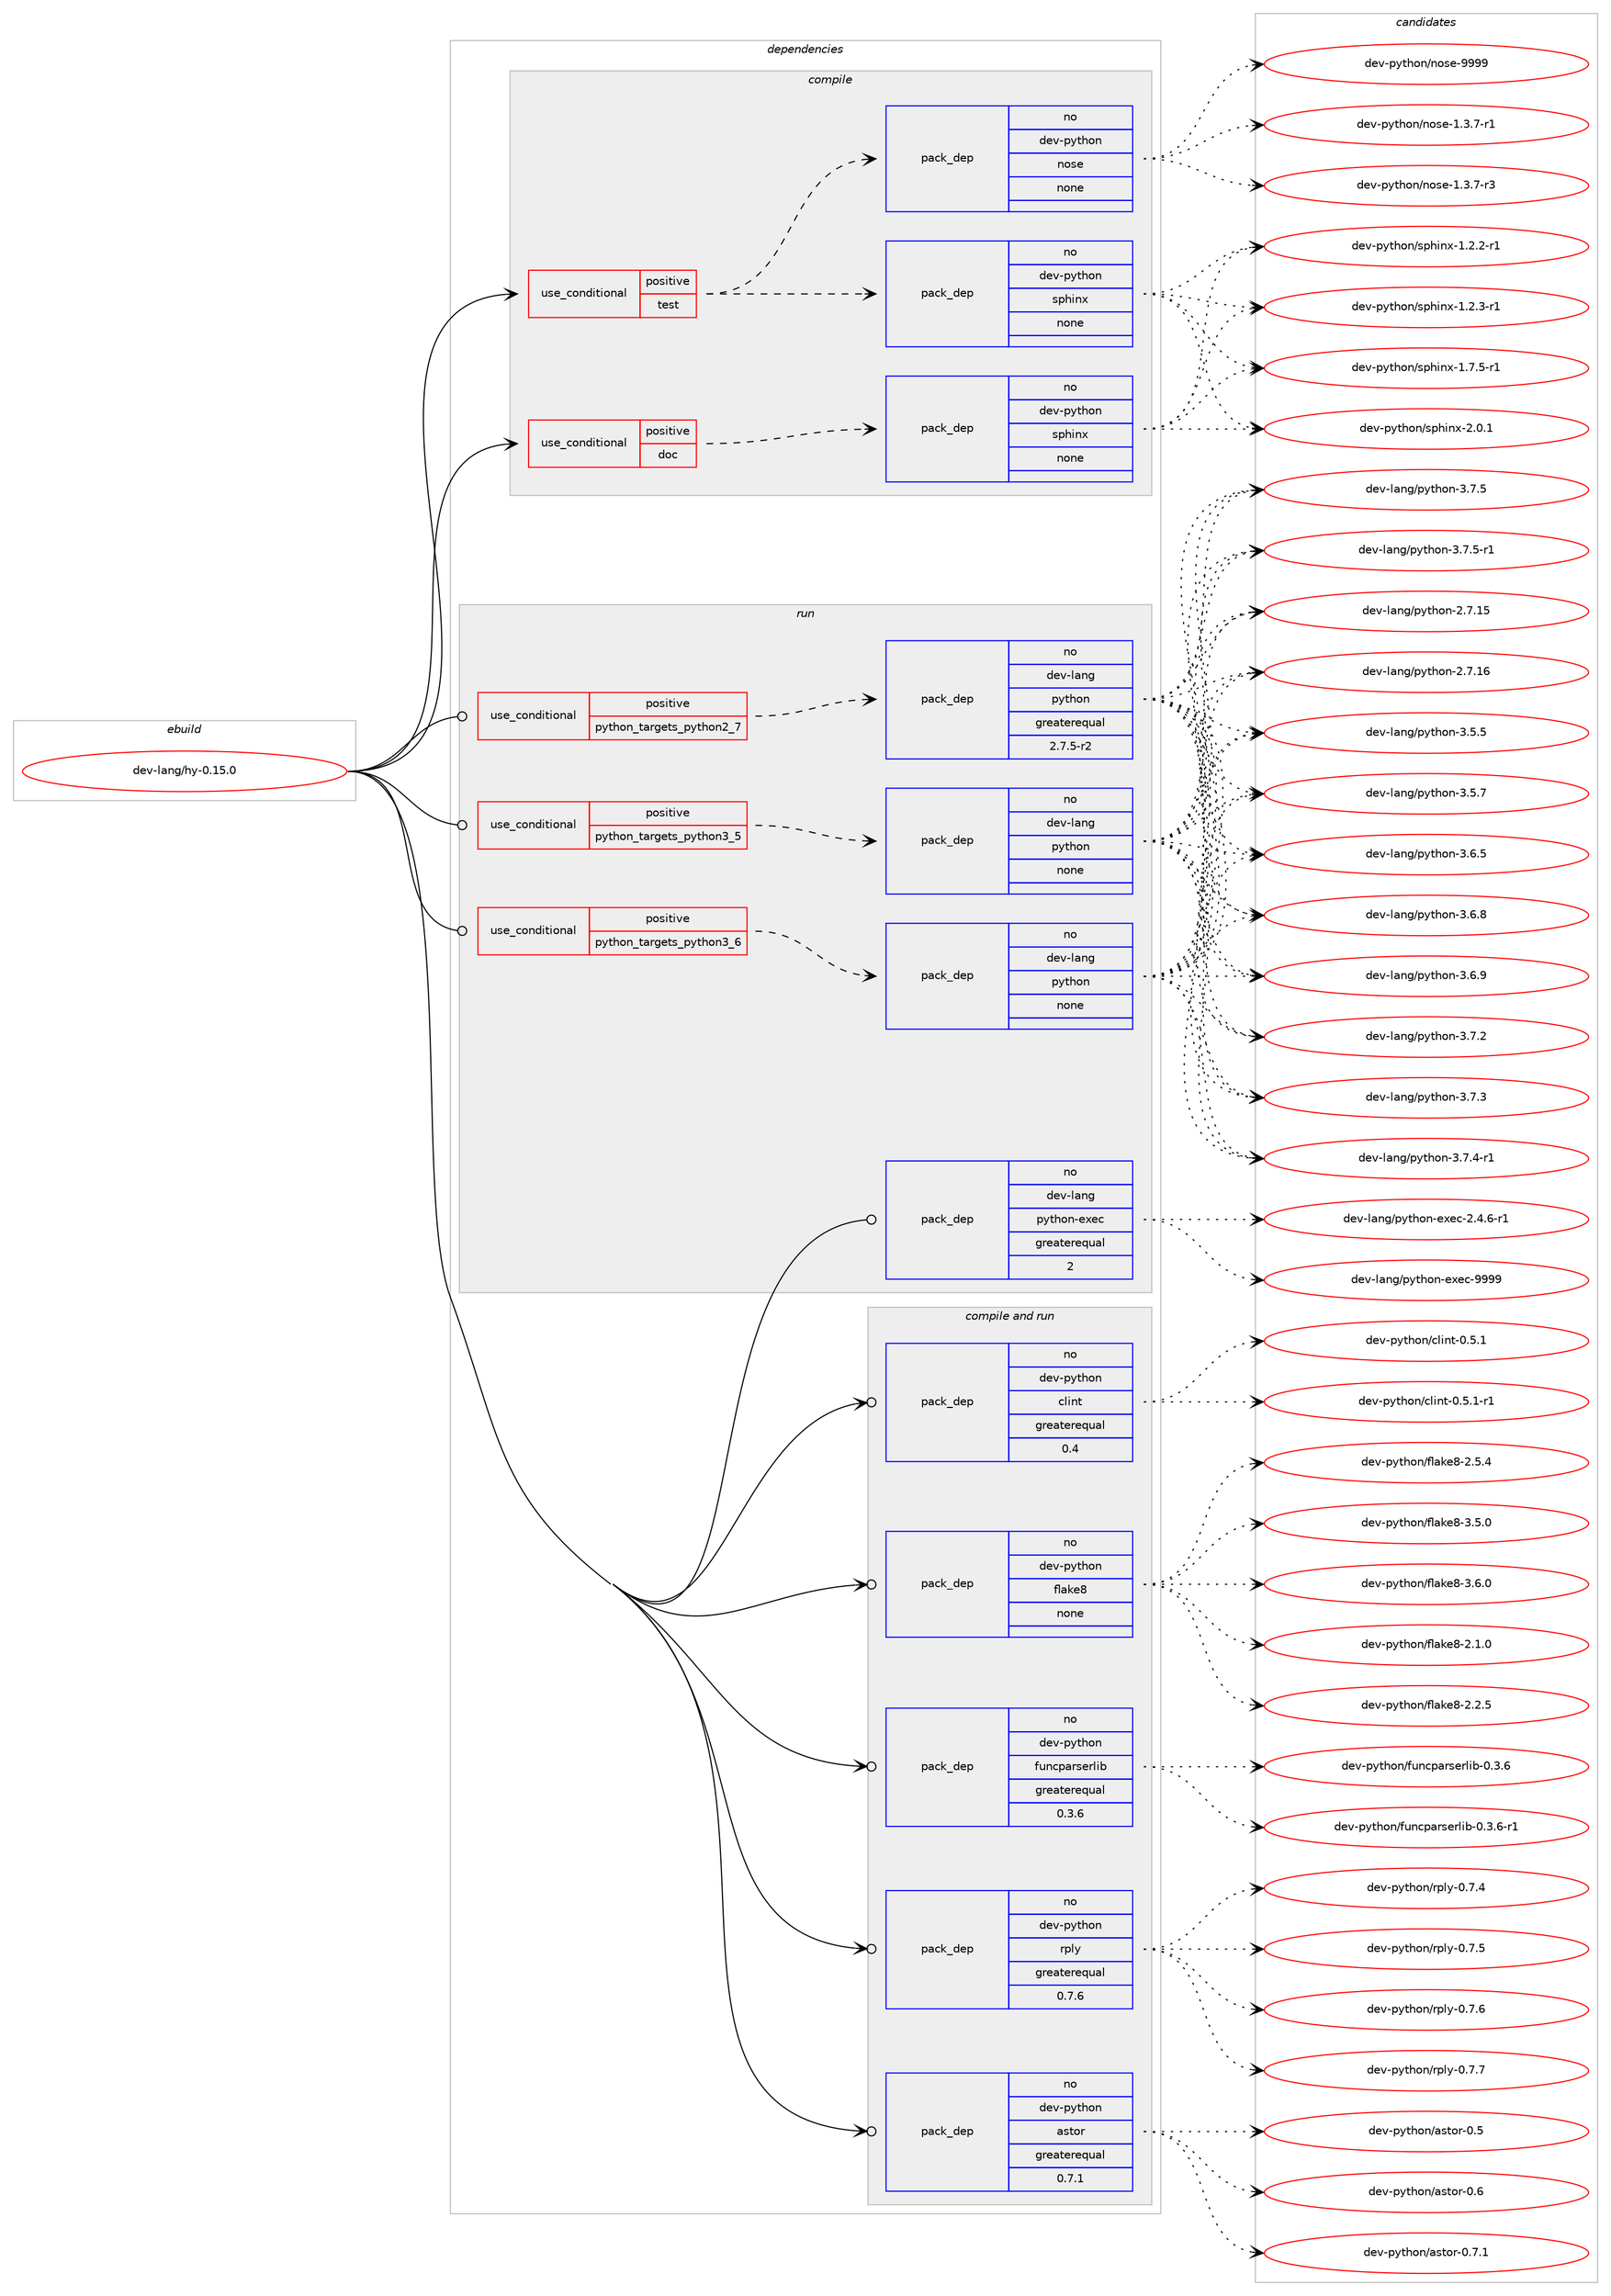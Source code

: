 digraph prolog {

# *************
# Graph options
# *************

newrank=true;
concentrate=true;
compound=true;
graph [rankdir=LR,fontname=Helvetica,fontsize=10,ranksep=1.5];#, ranksep=2.5, nodesep=0.2];
edge  [arrowhead=vee];
node  [fontname=Helvetica,fontsize=10];

# **********
# The ebuild
# **********

subgraph cluster_leftcol {
color=gray;
rank=same;
label=<<i>ebuild</i>>;
id [label="dev-lang/hy-0.15.0", color=red, width=4, href="../dev-lang/hy-0.15.0.svg"];
}

# ****************
# The dependencies
# ****************

subgraph cluster_midcol {
color=gray;
label=<<i>dependencies</i>>;
subgraph cluster_compile {
fillcolor="#eeeeee";
style=filled;
label=<<i>compile</i>>;
subgraph cond129846 {
dependency558405 [label=<<TABLE BORDER="0" CELLBORDER="1" CELLSPACING="0" CELLPADDING="4"><TR><TD ROWSPAN="3" CELLPADDING="10">use_conditional</TD></TR><TR><TD>positive</TD></TR><TR><TD>doc</TD></TR></TABLE>>, shape=none, color=red];
subgraph pack417345 {
dependency558406 [label=<<TABLE BORDER="0" CELLBORDER="1" CELLSPACING="0" CELLPADDING="4" WIDTH="220"><TR><TD ROWSPAN="6" CELLPADDING="30">pack_dep</TD></TR><TR><TD WIDTH="110">no</TD></TR><TR><TD>dev-python</TD></TR><TR><TD>sphinx</TD></TR><TR><TD>none</TD></TR><TR><TD></TD></TR></TABLE>>, shape=none, color=blue];
}
dependency558405:e -> dependency558406:w [weight=20,style="dashed",arrowhead="vee"];
}
id:e -> dependency558405:w [weight=20,style="solid",arrowhead="vee"];
subgraph cond129847 {
dependency558407 [label=<<TABLE BORDER="0" CELLBORDER="1" CELLSPACING="0" CELLPADDING="4"><TR><TD ROWSPAN="3" CELLPADDING="10">use_conditional</TD></TR><TR><TD>positive</TD></TR><TR><TD>test</TD></TR></TABLE>>, shape=none, color=red];
subgraph pack417346 {
dependency558408 [label=<<TABLE BORDER="0" CELLBORDER="1" CELLSPACING="0" CELLPADDING="4" WIDTH="220"><TR><TD ROWSPAN="6" CELLPADDING="30">pack_dep</TD></TR><TR><TD WIDTH="110">no</TD></TR><TR><TD>dev-python</TD></TR><TR><TD>nose</TD></TR><TR><TD>none</TD></TR><TR><TD></TD></TR></TABLE>>, shape=none, color=blue];
}
dependency558407:e -> dependency558408:w [weight=20,style="dashed",arrowhead="vee"];
subgraph pack417347 {
dependency558409 [label=<<TABLE BORDER="0" CELLBORDER="1" CELLSPACING="0" CELLPADDING="4" WIDTH="220"><TR><TD ROWSPAN="6" CELLPADDING="30">pack_dep</TD></TR><TR><TD WIDTH="110">no</TD></TR><TR><TD>dev-python</TD></TR><TR><TD>sphinx</TD></TR><TR><TD>none</TD></TR><TR><TD></TD></TR></TABLE>>, shape=none, color=blue];
}
dependency558407:e -> dependency558409:w [weight=20,style="dashed",arrowhead="vee"];
}
id:e -> dependency558407:w [weight=20,style="solid",arrowhead="vee"];
}
subgraph cluster_compileandrun {
fillcolor="#eeeeee";
style=filled;
label=<<i>compile and run</i>>;
subgraph pack417348 {
dependency558410 [label=<<TABLE BORDER="0" CELLBORDER="1" CELLSPACING="0" CELLPADDING="4" WIDTH="220"><TR><TD ROWSPAN="6" CELLPADDING="30">pack_dep</TD></TR><TR><TD WIDTH="110">no</TD></TR><TR><TD>dev-python</TD></TR><TR><TD>astor</TD></TR><TR><TD>greaterequal</TD></TR><TR><TD>0.7.1</TD></TR></TABLE>>, shape=none, color=blue];
}
id:e -> dependency558410:w [weight=20,style="solid",arrowhead="odotvee"];
subgraph pack417349 {
dependency558411 [label=<<TABLE BORDER="0" CELLBORDER="1" CELLSPACING="0" CELLPADDING="4" WIDTH="220"><TR><TD ROWSPAN="6" CELLPADDING="30">pack_dep</TD></TR><TR><TD WIDTH="110">no</TD></TR><TR><TD>dev-python</TD></TR><TR><TD>clint</TD></TR><TR><TD>greaterequal</TD></TR><TR><TD>0.4</TD></TR></TABLE>>, shape=none, color=blue];
}
id:e -> dependency558411:w [weight=20,style="solid",arrowhead="odotvee"];
subgraph pack417350 {
dependency558412 [label=<<TABLE BORDER="0" CELLBORDER="1" CELLSPACING="0" CELLPADDING="4" WIDTH="220"><TR><TD ROWSPAN="6" CELLPADDING="30">pack_dep</TD></TR><TR><TD WIDTH="110">no</TD></TR><TR><TD>dev-python</TD></TR><TR><TD>flake8</TD></TR><TR><TD>none</TD></TR><TR><TD></TD></TR></TABLE>>, shape=none, color=blue];
}
id:e -> dependency558412:w [weight=20,style="solid",arrowhead="odotvee"];
subgraph pack417351 {
dependency558413 [label=<<TABLE BORDER="0" CELLBORDER="1" CELLSPACING="0" CELLPADDING="4" WIDTH="220"><TR><TD ROWSPAN="6" CELLPADDING="30">pack_dep</TD></TR><TR><TD WIDTH="110">no</TD></TR><TR><TD>dev-python</TD></TR><TR><TD>funcparserlib</TD></TR><TR><TD>greaterequal</TD></TR><TR><TD>0.3.6</TD></TR></TABLE>>, shape=none, color=blue];
}
id:e -> dependency558413:w [weight=20,style="solid",arrowhead="odotvee"];
subgraph pack417352 {
dependency558414 [label=<<TABLE BORDER="0" CELLBORDER="1" CELLSPACING="0" CELLPADDING="4" WIDTH="220"><TR><TD ROWSPAN="6" CELLPADDING="30">pack_dep</TD></TR><TR><TD WIDTH="110">no</TD></TR><TR><TD>dev-python</TD></TR><TR><TD>rply</TD></TR><TR><TD>greaterequal</TD></TR><TR><TD>0.7.6</TD></TR></TABLE>>, shape=none, color=blue];
}
id:e -> dependency558414:w [weight=20,style="solid",arrowhead="odotvee"];
}
subgraph cluster_run {
fillcolor="#eeeeee";
style=filled;
label=<<i>run</i>>;
subgraph cond129848 {
dependency558415 [label=<<TABLE BORDER="0" CELLBORDER="1" CELLSPACING="0" CELLPADDING="4"><TR><TD ROWSPAN="3" CELLPADDING="10">use_conditional</TD></TR><TR><TD>positive</TD></TR><TR><TD>python_targets_python2_7</TD></TR></TABLE>>, shape=none, color=red];
subgraph pack417353 {
dependency558416 [label=<<TABLE BORDER="0" CELLBORDER="1" CELLSPACING="0" CELLPADDING="4" WIDTH="220"><TR><TD ROWSPAN="6" CELLPADDING="30">pack_dep</TD></TR><TR><TD WIDTH="110">no</TD></TR><TR><TD>dev-lang</TD></TR><TR><TD>python</TD></TR><TR><TD>greaterequal</TD></TR><TR><TD>2.7.5-r2</TD></TR></TABLE>>, shape=none, color=blue];
}
dependency558415:e -> dependency558416:w [weight=20,style="dashed",arrowhead="vee"];
}
id:e -> dependency558415:w [weight=20,style="solid",arrowhead="odot"];
subgraph cond129849 {
dependency558417 [label=<<TABLE BORDER="0" CELLBORDER="1" CELLSPACING="0" CELLPADDING="4"><TR><TD ROWSPAN="3" CELLPADDING="10">use_conditional</TD></TR><TR><TD>positive</TD></TR><TR><TD>python_targets_python3_5</TD></TR></TABLE>>, shape=none, color=red];
subgraph pack417354 {
dependency558418 [label=<<TABLE BORDER="0" CELLBORDER="1" CELLSPACING="0" CELLPADDING="4" WIDTH="220"><TR><TD ROWSPAN="6" CELLPADDING="30">pack_dep</TD></TR><TR><TD WIDTH="110">no</TD></TR><TR><TD>dev-lang</TD></TR><TR><TD>python</TD></TR><TR><TD>none</TD></TR><TR><TD></TD></TR></TABLE>>, shape=none, color=blue];
}
dependency558417:e -> dependency558418:w [weight=20,style="dashed",arrowhead="vee"];
}
id:e -> dependency558417:w [weight=20,style="solid",arrowhead="odot"];
subgraph cond129850 {
dependency558419 [label=<<TABLE BORDER="0" CELLBORDER="1" CELLSPACING="0" CELLPADDING="4"><TR><TD ROWSPAN="3" CELLPADDING="10">use_conditional</TD></TR><TR><TD>positive</TD></TR><TR><TD>python_targets_python3_6</TD></TR></TABLE>>, shape=none, color=red];
subgraph pack417355 {
dependency558420 [label=<<TABLE BORDER="0" CELLBORDER="1" CELLSPACING="0" CELLPADDING="4" WIDTH="220"><TR><TD ROWSPAN="6" CELLPADDING="30">pack_dep</TD></TR><TR><TD WIDTH="110">no</TD></TR><TR><TD>dev-lang</TD></TR><TR><TD>python</TD></TR><TR><TD>none</TD></TR><TR><TD></TD></TR></TABLE>>, shape=none, color=blue];
}
dependency558419:e -> dependency558420:w [weight=20,style="dashed",arrowhead="vee"];
}
id:e -> dependency558419:w [weight=20,style="solid",arrowhead="odot"];
subgraph pack417356 {
dependency558421 [label=<<TABLE BORDER="0" CELLBORDER="1" CELLSPACING="0" CELLPADDING="4" WIDTH="220"><TR><TD ROWSPAN="6" CELLPADDING="30">pack_dep</TD></TR><TR><TD WIDTH="110">no</TD></TR><TR><TD>dev-lang</TD></TR><TR><TD>python-exec</TD></TR><TR><TD>greaterequal</TD></TR><TR><TD>2</TD></TR></TABLE>>, shape=none, color=blue];
}
id:e -> dependency558421:w [weight=20,style="solid",arrowhead="odot"];
}
}

# **************
# The candidates
# **************

subgraph cluster_choices {
rank=same;
color=gray;
label=<<i>candidates</i>>;

subgraph choice417345 {
color=black;
nodesep=1;
choice10010111845112121116104111110471151121041051101204549465046504511449 [label="dev-python/sphinx-1.2.2-r1", color=red, width=4,href="../dev-python/sphinx-1.2.2-r1.svg"];
choice10010111845112121116104111110471151121041051101204549465046514511449 [label="dev-python/sphinx-1.2.3-r1", color=red, width=4,href="../dev-python/sphinx-1.2.3-r1.svg"];
choice10010111845112121116104111110471151121041051101204549465546534511449 [label="dev-python/sphinx-1.7.5-r1", color=red, width=4,href="../dev-python/sphinx-1.7.5-r1.svg"];
choice1001011184511212111610411111047115112104105110120455046484649 [label="dev-python/sphinx-2.0.1", color=red, width=4,href="../dev-python/sphinx-2.0.1.svg"];
dependency558406:e -> choice10010111845112121116104111110471151121041051101204549465046504511449:w [style=dotted,weight="100"];
dependency558406:e -> choice10010111845112121116104111110471151121041051101204549465046514511449:w [style=dotted,weight="100"];
dependency558406:e -> choice10010111845112121116104111110471151121041051101204549465546534511449:w [style=dotted,weight="100"];
dependency558406:e -> choice1001011184511212111610411111047115112104105110120455046484649:w [style=dotted,weight="100"];
}
subgraph choice417346 {
color=black;
nodesep=1;
choice10010111845112121116104111110471101111151014549465146554511449 [label="dev-python/nose-1.3.7-r1", color=red, width=4,href="../dev-python/nose-1.3.7-r1.svg"];
choice10010111845112121116104111110471101111151014549465146554511451 [label="dev-python/nose-1.3.7-r3", color=red, width=4,href="../dev-python/nose-1.3.7-r3.svg"];
choice10010111845112121116104111110471101111151014557575757 [label="dev-python/nose-9999", color=red, width=4,href="../dev-python/nose-9999.svg"];
dependency558408:e -> choice10010111845112121116104111110471101111151014549465146554511449:w [style=dotted,weight="100"];
dependency558408:e -> choice10010111845112121116104111110471101111151014549465146554511451:w [style=dotted,weight="100"];
dependency558408:e -> choice10010111845112121116104111110471101111151014557575757:w [style=dotted,weight="100"];
}
subgraph choice417347 {
color=black;
nodesep=1;
choice10010111845112121116104111110471151121041051101204549465046504511449 [label="dev-python/sphinx-1.2.2-r1", color=red, width=4,href="../dev-python/sphinx-1.2.2-r1.svg"];
choice10010111845112121116104111110471151121041051101204549465046514511449 [label="dev-python/sphinx-1.2.3-r1", color=red, width=4,href="../dev-python/sphinx-1.2.3-r1.svg"];
choice10010111845112121116104111110471151121041051101204549465546534511449 [label="dev-python/sphinx-1.7.5-r1", color=red, width=4,href="../dev-python/sphinx-1.7.5-r1.svg"];
choice1001011184511212111610411111047115112104105110120455046484649 [label="dev-python/sphinx-2.0.1", color=red, width=4,href="../dev-python/sphinx-2.0.1.svg"];
dependency558409:e -> choice10010111845112121116104111110471151121041051101204549465046504511449:w [style=dotted,weight="100"];
dependency558409:e -> choice10010111845112121116104111110471151121041051101204549465046514511449:w [style=dotted,weight="100"];
dependency558409:e -> choice10010111845112121116104111110471151121041051101204549465546534511449:w [style=dotted,weight="100"];
dependency558409:e -> choice1001011184511212111610411111047115112104105110120455046484649:w [style=dotted,weight="100"];
}
subgraph choice417348 {
color=black;
nodesep=1;
choice10010111845112121116104111110479711511611111445484653 [label="dev-python/astor-0.5", color=red, width=4,href="../dev-python/astor-0.5.svg"];
choice10010111845112121116104111110479711511611111445484654 [label="dev-python/astor-0.6", color=red, width=4,href="../dev-python/astor-0.6.svg"];
choice100101118451121211161041111104797115116111114454846554649 [label="dev-python/astor-0.7.1", color=red, width=4,href="../dev-python/astor-0.7.1.svg"];
dependency558410:e -> choice10010111845112121116104111110479711511611111445484653:w [style=dotted,weight="100"];
dependency558410:e -> choice10010111845112121116104111110479711511611111445484654:w [style=dotted,weight="100"];
dependency558410:e -> choice100101118451121211161041111104797115116111114454846554649:w [style=dotted,weight="100"];
}
subgraph choice417349 {
color=black;
nodesep=1;
choice100101118451121211161041111104799108105110116454846534649 [label="dev-python/clint-0.5.1", color=red, width=4,href="../dev-python/clint-0.5.1.svg"];
choice1001011184511212111610411111047991081051101164548465346494511449 [label="dev-python/clint-0.5.1-r1", color=red, width=4,href="../dev-python/clint-0.5.1-r1.svg"];
dependency558411:e -> choice100101118451121211161041111104799108105110116454846534649:w [style=dotted,weight="100"];
dependency558411:e -> choice1001011184511212111610411111047991081051101164548465346494511449:w [style=dotted,weight="100"];
}
subgraph choice417350 {
color=black;
nodesep=1;
choice10010111845112121116104111110471021089710710156455046494648 [label="dev-python/flake8-2.1.0", color=red, width=4,href="../dev-python/flake8-2.1.0.svg"];
choice10010111845112121116104111110471021089710710156455046504653 [label="dev-python/flake8-2.2.5", color=red, width=4,href="../dev-python/flake8-2.2.5.svg"];
choice10010111845112121116104111110471021089710710156455046534652 [label="dev-python/flake8-2.5.4", color=red, width=4,href="../dev-python/flake8-2.5.4.svg"];
choice10010111845112121116104111110471021089710710156455146534648 [label="dev-python/flake8-3.5.0", color=red, width=4,href="../dev-python/flake8-3.5.0.svg"];
choice10010111845112121116104111110471021089710710156455146544648 [label="dev-python/flake8-3.6.0", color=red, width=4,href="../dev-python/flake8-3.6.0.svg"];
dependency558412:e -> choice10010111845112121116104111110471021089710710156455046494648:w [style=dotted,weight="100"];
dependency558412:e -> choice10010111845112121116104111110471021089710710156455046504653:w [style=dotted,weight="100"];
dependency558412:e -> choice10010111845112121116104111110471021089710710156455046534652:w [style=dotted,weight="100"];
dependency558412:e -> choice10010111845112121116104111110471021089710710156455146534648:w [style=dotted,weight="100"];
dependency558412:e -> choice10010111845112121116104111110471021089710710156455146544648:w [style=dotted,weight="100"];
}
subgraph choice417351 {
color=black;
nodesep=1;
choice1001011184511212111610411111047102117110991129711411510111410810598454846514654 [label="dev-python/funcparserlib-0.3.6", color=red, width=4,href="../dev-python/funcparserlib-0.3.6.svg"];
choice10010111845112121116104111110471021171109911297114115101114108105984548465146544511449 [label="dev-python/funcparserlib-0.3.6-r1", color=red, width=4,href="../dev-python/funcparserlib-0.3.6-r1.svg"];
dependency558413:e -> choice1001011184511212111610411111047102117110991129711411510111410810598454846514654:w [style=dotted,weight="100"];
dependency558413:e -> choice10010111845112121116104111110471021171109911297114115101114108105984548465146544511449:w [style=dotted,weight="100"];
}
subgraph choice417352 {
color=black;
nodesep=1;
choice1001011184511212111610411111047114112108121454846554652 [label="dev-python/rply-0.7.4", color=red, width=4,href="../dev-python/rply-0.7.4.svg"];
choice1001011184511212111610411111047114112108121454846554653 [label="dev-python/rply-0.7.5", color=red, width=4,href="../dev-python/rply-0.7.5.svg"];
choice1001011184511212111610411111047114112108121454846554654 [label="dev-python/rply-0.7.6", color=red, width=4,href="../dev-python/rply-0.7.6.svg"];
choice1001011184511212111610411111047114112108121454846554655 [label="dev-python/rply-0.7.7", color=red, width=4,href="../dev-python/rply-0.7.7.svg"];
dependency558414:e -> choice1001011184511212111610411111047114112108121454846554652:w [style=dotted,weight="100"];
dependency558414:e -> choice1001011184511212111610411111047114112108121454846554653:w [style=dotted,weight="100"];
dependency558414:e -> choice1001011184511212111610411111047114112108121454846554654:w [style=dotted,weight="100"];
dependency558414:e -> choice1001011184511212111610411111047114112108121454846554655:w [style=dotted,weight="100"];
}
subgraph choice417353 {
color=black;
nodesep=1;
choice10010111845108971101034711212111610411111045504655464953 [label="dev-lang/python-2.7.15", color=red, width=4,href="../dev-lang/python-2.7.15.svg"];
choice10010111845108971101034711212111610411111045504655464954 [label="dev-lang/python-2.7.16", color=red, width=4,href="../dev-lang/python-2.7.16.svg"];
choice100101118451089711010347112121116104111110455146534653 [label="dev-lang/python-3.5.5", color=red, width=4,href="../dev-lang/python-3.5.5.svg"];
choice100101118451089711010347112121116104111110455146534655 [label="dev-lang/python-3.5.7", color=red, width=4,href="../dev-lang/python-3.5.7.svg"];
choice100101118451089711010347112121116104111110455146544653 [label="dev-lang/python-3.6.5", color=red, width=4,href="../dev-lang/python-3.6.5.svg"];
choice100101118451089711010347112121116104111110455146544656 [label="dev-lang/python-3.6.8", color=red, width=4,href="../dev-lang/python-3.6.8.svg"];
choice100101118451089711010347112121116104111110455146544657 [label="dev-lang/python-3.6.9", color=red, width=4,href="../dev-lang/python-3.6.9.svg"];
choice100101118451089711010347112121116104111110455146554650 [label="dev-lang/python-3.7.2", color=red, width=4,href="../dev-lang/python-3.7.2.svg"];
choice100101118451089711010347112121116104111110455146554651 [label="dev-lang/python-3.7.3", color=red, width=4,href="../dev-lang/python-3.7.3.svg"];
choice1001011184510897110103471121211161041111104551465546524511449 [label="dev-lang/python-3.7.4-r1", color=red, width=4,href="../dev-lang/python-3.7.4-r1.svg"];
choice100101118451089711010347112121116104111110455146554653 [label="dev-lang/python-3.7.5", color=red, width=4,href="../dev-lang/python-3.7.5.svg"];
choice1001011184510897110103471121211161041111104551465546534511449 [label="dev-lang/python-3.7.5-r1", color=red, width=4,href="../dev-lang/python-3.7.5-r1.svg"];
dependency558416:e -> choice10010111845108971101034711212111610411111045504655464953:w [style=dotted,weight="100"];
dependency558416:e -> choice10010111845108971101034711212111610411111045504655464954:w [style=dotted,weight="100"];
dependency558416:e -> choice100101118451089711010347112121116104111110455146534653:w [style=dotted,weight="100"];
dependency558416:e -> choice100101118451089711010347112121116104111110455146534655:w [style=dotted,weight="100"];
dependency558416:e -> choice100101118451089711010347112121116104111110455146544653:w [style=dotted,weight="100"];
dependency558416:e -> choice100101118451089711010347112121116104111110455146544656:w [style=dotted,weight="100"];
dependency558416:e -> choice100101118451089711010347112121116104111110455146544657:w [style=dotted,weight="100"];
dependency558416:e -> choice100101118451089711010347112121116104111110455146554650:w [style=dotted,weight="100"];
dependency558416:e -> choice100101118451089711010347112121116104111110455146554651:w [style=dotted,weight="100"];
dependency558416:e -> choice1001011184510897110103471121211161041111104551465546524511449:w [style=dotted,weight="100"];
dependency558416:e -> choice100101118451089711010347112121116104111110455146554653:w [style=dotted,weight="100"];
dependency558416:e -> choice1001011184510897110103471121211161041111104551465546534511449:w [style=dotted,weight="100"];
}
subgraph choice417354 {
color=black;
nodesep=1;
choice10010111845108971101034711212111610411111045504655464953 [label="dev-lang/python-2.7.15", color=red, width=4,href="../dev-lang/python-2.7.15.svg"];
choice10010111845108971101034711212111610411111045504655464954 [label="dev-lang/python-2.7.16", color=red, width=4,href="../dev-lang/python-2.7.16.svg"];
choice100101118451089711010347112121116104111110455146534653 [label="dev-lang/python-3.5.5", color=red, width=4,href="../dev-lang/python-3.5.5.svg"];
choice100101118451089711010347112121116104111110455146534655 [label="dev-lang/python-3.5.7", color=red, width=4,href="../dev-lang/python-3.5.7.svg"];
choice100101118451089711010347112121116104111110455146544653 [label="dev-lang/python-3.6.5", color=red, width=4,href="../dev-lang/python-3.6.5.svg"];
choice100101118451089711010347112121116104111110455146544656 [label="dev-lang/python-3.6.8", color=red, width=4,href="../dev-lang/python-3.6.8.svg"];
choice100101118451089711010347112121116104111110455146544657 [label="dev-lang/python-3.6.9", color=red, width=4,href="../dev-lang/python-3.6.9.svg"];
choice100101118451089711010347112121116104111110455146554650 [label="dev-lang/python-3.7.2", color=red, width=4,href="../dev-lang/python-3.7.2.svg"];
choice100101118451089711010347112121116104111110455146554651 [label="dev-lang/python-3.7.3", color=red, width=4,href="../dev-lang/python-3.7.3.svg"];
choice1001011184510897110103471121211161041111104551465546524511449 [label="dev-lang/python-3.7.4-r1", color=red, width=4,href="../dev-lang/python-3.7.4-r1.svg"];
choice100101118451089711010347112121116104111110455146554653 [label="dev-lang/python-3.7.5", color=red, width=4,href="../dev-lang/python-3.7.5.svg"];
choice1001011184510897110103471121211161041111104551465546534511449 [label="dev-lang/python-3.7.5-r1", color=red, width=4,href="../dev-lang/python-3.7.5-r1.svg"];
dependency558418:e -> choice10010111845108971101034711212111610411111045504655464953:w [style=dotted,weight="100"];
dependency558418:e -> choice10010111845108971101034711212111610411111045504655464954:w [style=dotted,weight="100"];
dependency558418:e -> choice100101118451089711010347112121116104111110455146534653:w [style=dotted,weight="100"];
dependency558418:e -> choice100101118451089711010347112121116104111110455146534655:w [style=dotted,weight="100"];
dependency558418:e -> choice100101118451089711010347112121116104111110455146544653:w [style=dotted,weight="100"];
dependency558418:e -> choice100101118451089711010347112121116104111110455146544656:w [style=dotted,weight="100"];
dependency558418:e -> choice100101118451089711010347112121116104111110455146544657:w [style=dotted,weight="100"];
dependency558418:e -> choice100101118451089711010347112121116104111110455146554650:w [style=dotted,weight="100"];
dependency558418:e -> choice100101118451089711010347112121116104111110455146554651:w [style=dotted,weight="100"];
dependency558418:e -> choice1001011184510897110103471121211161041111104551465546524511449:w [style=dotted,weight="100"];
dependency558418:e -> choice100101118451089711010347112121116104111110455146554653:w [style=dotted,weight="100"];
dependency558418:e -> choice1001011184510897110103471121211161041111104551465546534511449:w [style=dotted,weight="100"];
}
subgraph choice417355 {
color=black;
nodesep=1;
choice10010111845108971101034711212111610411111045504655464953 [label="dev-lang/python-2.7.15", color=red, width=4,href="../dev-lang/python-2.7.15.svg"];
choice10010111845108971101034711212111610411111045504655464954 [label="dev-lang/python-2.7.16", color=red, width=4,href="../dev-lang/python-2.7.16.svg"];
choice100101118451089711010347112121116104111110455146534653 [label="dev-lang/python-3.5.5", color=red, width=4,href="../dev-lang/python-3.5.5.svg"];
choice100101118451089711010347112121116104111110455146534655 [label="dev-lang/python-3.5.7", color=red, width=4,href="../dev-lang/python-3.5.7.svg"];
choice100101118451089711010347112121116104111110455146544653 [label="dev-lang/python-3.6.5", color=red, width=4,href="../dev-lang/python-3.6.5.svg"];
choice100101118451089711010347112121116104111110455146544656 [label="dev-lang/python-3.6.8", color=red, width=4,href="../dev-lang/python-3.6.8.svg"];
choice100101118451089711010347112121116104111110455146544657 [label="dev-lang/python-3.6.9", color=red, width=4,href="../dev-lang/python-3.6.9.svg"];
choice100101118451089711010347112121116104111110455146554650 [label="dev-lang/python-3.7.2", color=red, width=4,href="../dev-lang/python-3.7.2.svg"];
choice100101118451089711010347112121116104111110455146554651 [label="dev-lang/python-3.7.3", color=red, width=4,href="../dev-lang/python-3.7.3.svg"];
choice1001011184510897110103471121211161041111104551465546524511449 [label="dev-lang/python-3.7.4-r1", color=red, width=4,href="../dev-lang/python-3.7.4-r1.svg"];
choice100101118451089711010347112121116104111110455146554653 [label="dev-lang/python-3.7.5", color=red, width=4,href="../dev-lang/python-3.7.5.svg"];
choice1001011184510897110103471121211161041111104551465546534511449 [label="dev-lang/python-3.7.5-r1", color=red, width=4,href="../dev-lang/python-3.7.5-r1.svg"];
dependency558420:e -> choice10010111845108971101034711212111610411111045504655464953:w [style=dotted,weight="100"];
dependency558420:e -> choice10010111845108971101034711212111610411111045504655464954:w [style=dotted,weight="100"];
dependency558420:e -> choice100101118451089711010347112121116104111110455146534653:w [style=dotted,weight="100"];
dependency558420:e -> choice100101118451089711010347112121116104111110455146534655:w [style=dotted,weight="100"];
dependency558420:e -> choice100101118451089711010347112121116104111110455146544653:w [style=dotted,weight="100"];
dependency558420:e -> choice100101118451089711010347112121116104111110455146544656:w [style=dotted,weight="100"];
dependency558420:e -> choice100101118451089711010347112121116104111110455146544657:w [style=dotted,weight="100"];
dependency558420:e -> choice100101118451089711010347112121116104111110455146554650:w [style=dotted,weight="100"];
dependency558420:e -> choice100101118451089711010347112121116104111110455146554651:w [style=dotted,weight="100"];
dependency558420:e -> choice1001011184510897110103471121211161041111104551465546524511449:w [style=dotted,weight="100"];
dependency558420:e -> choice100101118451089711010347112121116104111110455146554653:w [style=dotted,weight="100"];
dependency558420:e -> choice1001011184510897110103471121211161041111104551465546534511449:w [style=dotted,weight="100"];
}
subgraph choice417356 {
color=black;
nodesep=1;
choice10010111845108971101034711212111610411111045101120101994550465246544511449 [label="dev-lang/python-exec-2.4.6-r1", color=red, width=4,href="../dev-lang/python-exec-2.4.6-r1.svg"];
choice10010111845108971101034711212111610411111045101120101994557575757 [label="dev-lang/python-exec-9999", color=red, width=4,href="../dev-lang/python-exec-9999.svg"];
dependency558421:e -> choice10010111845108971101034711212111610411111045101120101994550465246544511449:w [style=dotted,weight="100"];
dependency558421:e -> choice10010111845108971101034711212111610411111045101120101994557575757:w [style=dotted,weight="100"];
}
}

}
